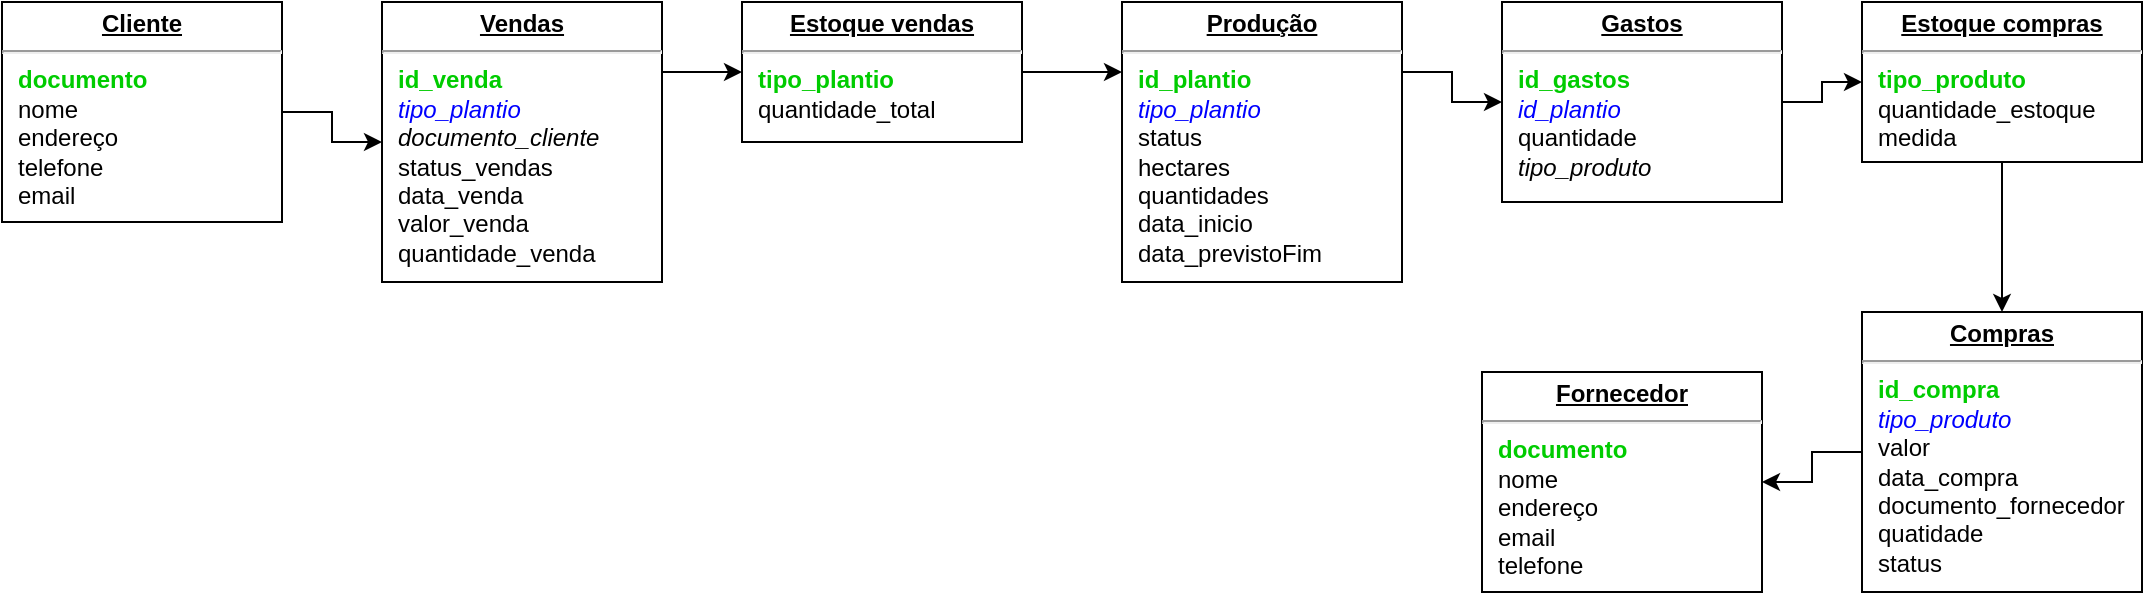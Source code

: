 <mxfile version="10.6.7" type="device"><diagram name="Page-1" id="a7904f86-f2b4-8e86-fa97-74104820619b"><mxGraphModel dx="1320" dy="435" grid="1" gridSize="10" guides="1" tooltips="1" connect="1" arrows="1" fold="1" page="1" pageScale="1" pageWidth="1100" pageHeight="850" background="#ffffff" math="0" shadow="0"><root><mxCell id="0"/><mxCell id="1" parent="0"/><mxCell id="2tiEziDbOU76y5tkLdiT-37" style="edgeStyle=orthogonalEdgeStyle;rounded=0;orthogonalLoop=1;jettySize=auto;html=1;exitX=1;exitY=0.25;exitDx=0;exitDy=0;" edge="1" parent="1" source="24794b860abc3c2d-17" target="2tiEziDbOU76y5tkLdiT-3"><mxGeometry relative="1" as="geometry"/></mxCell><mxCell id="24794b860abc3c2d-17" value="&lt;p style=&quot;margin: 0px ; margin-top: 4px ; text-align: center ; text-decoration: underline&quot;&gt;&lt;b&gt;Produção&lt;/b&gt;&lt;/p&gt;&lt;hr&gt;&lt;p style=&quot;margin: 0px ; margin-left: 8px&quot;&gt;&lt;span&gt;&lt;b&gt;&lt;font color=&quot;#00cc00&quot;&gt;id_plantio&lt;/font&gt;&lt;/b&gt;&lt;/span&gt;&lt;/p&gt;&lt;p style=&quot;margin: 0px ; margin-left: 8px&quot;&gt;&lt;span&gt;&lt;i&gt;&lt;font color=&quot;#0000ff&quot;&gt;tipo_plantio&lt;/font&gt;&lt;/i&gt;&lt;/span&gt;&lt;/p&gt;&lt;p style=&quot;margin: 0px ; margin-left: 8px&quot;&gt;&lt;span&gt;status&lt;/span&gt;&lt;/p&gt;&lt;p style=&quot;margin: 0px ; margin-left: 8px&quot;&gt;&lt;span&gt;hectares&lt;/span&gt;&lt;/p&gt;&lt;p style=&quot;margin: 0px ; margin-left: 8px&quot;&gt;&lt;span&gt;quantidades&lt;/span&gt;&lt;/p&gt;&lt;p style=&quot;margin: 0px ; margin-left: 8px&quot;&gt;&lt;span&gt;data_inicio&lt;/span&gt;&lt;/p&gt;&lt;p style=&quot;margin: 0px ; margin-left: 8px&quot;&gt;data_previstoFim&lt;/p&gt;&lt;p style=&quot;margin: 0px ; margin-left: 8px&quot;&gt;&lt;br&gt;&lt;/p&gt;" style="verticalAlign=top;align=left;overflow=fill;fontSize=12;fontFamily=Helvetica;html=1;rounded=0;shadow=0;comic=0;labelBackgroundColor=none;strokeColor=#000000;strokeWidth=1;fillColor=#ffffff;" parent="1" vertex="1"><mxGeometry x="570" y="10" width="140" height="140" as="geometry"/></mxCell><mxCell id="2tiEziDbOU76y5tkLdiT-9" style="edgeStyle=orthogonalEdgeStyle;rounded=0;orthogonalLoop=1;jettySize=auto;html=1;exitX=1;exitY=0.5;exitDx=0;exitDy=0;entryX=0;entryY=0.5;entryDx=0;entryDy=0;" edge="1" parent="1" source="2tiEziDbOU76y5tkLdiT-1" target="2tiEziDbOU76y5tkLdiT-8"><mxGeometry relative="1" as="geometry"/></mxCell><mxCell id="2tiEziDbOU76y5tkLdiT-1" value="&lt;p style=&quot;margin: 0px ; margin-top: 4px ; text-align: center ; text-decoration: underline&quot;&gt;&lt;b&gt;Cliente&lt;/b&gt;&lt;/p&gt;&lt;hr&gt;&lt;p style=&quot;margin: 0px ; margin-left: 8px&quot;&gt;&lt;span&gt;&lt;b&gt;&lt;font color=&quot;#00cc00&quot;&gt;documento&lt;/font&gt;&lt;/b&gt;&lt;/span&gt;&lt;/p&gt;&lt;p style=&quot;margin: 0px ; margin-left: 8px&quot;&gt;&lt;span&gt;nome&lt;/span&gt;&lt;/p&gt;&lt;p style=&quot;margin: 0px ; margin-left: 8px&quot;&gt;&lt;span&gt;endereço&lt;/span&gt;&lt;/p&gt;&lt;p style=&quot;margin: 0px ; margin-left: 8px&quot;&gt;&lt;span&gt;telefone&lt;/span&gt;&lt;/p&gt;&lt;p style=&quot;margin: 0px ; margin-left: 8px&quot;&gt;&lt;span&gt;email&lt;/span&gt;&lt;/p&gt;&lt;p style=&quot;margin: 0px ; margin-left: 8px&quot;&gt;&lt;br&gt;&lt;/p&gt;" style="verticalAlign=top;align=left;overflow=fill;fontSize=12;fontFamily=Helvetica;html=1;rounded=0;shadow=0;comic=0;labelBackgroundColor=none;strokeColor=#000000;strokeWidth=1;fillColor=#ffffff;" vertex="1" parent="1"><mxGeometry x="10" y="10" width="140" height="110" as="geometry"/></mxCell><mxCell id="2tiEziDbOU76y5tkLdiT-38" style="edgeStyle=orthogonalEdgeStyle;rounded=0;orthogonalLoop=1;jettySize=auto;html=1;exitX=1;exitY=0.5;exitDx=0;exitDy=0;" edge="1" parent="1" source="2tiEziDbOU76y5tkLdiT-3" target="2tiEziDbOU76y5tkLdiT-4"><mxGeometry relative="1" as="geometry"/></mxCell><mxCell id="2tiEziDbOU76y5tkLdiT-3" value="&lt;p style=&quot;margin: 0px ; margin-top: 4px ; text-align: center ; text-decoration: underline&quot;&gt;&lt;b&gt;Gastos&lt;/b&gt;&lt;/p&gt;&lt;hr&gt;&lt;p style=&quot;margin: 0px ; margin-left: 8px&quot;&gt;&lt;b&gt;&lt;font color=&quot;#00cc00&quot;&gt;id_gastos&lt;/font&gt;&lt;/b&gt;&lt;/p&gt;&lt;p style=&quot;margin: 0px ; margin-left: 8px&quot;&gt;&lt;i&gt;&lt;font color=&quot;#0000ff&quot;&gt;id_plantio&lt;/font&gt;&lt;/i&gt;&lt;/p&gt;&lt;p style=&quot;margin: 0px ; margin-left: 8px&quot;&gt;quantidade&lt;/p&gt;&lt;p style=&quot;margin: 0px ; margin-left: 8px&quot;&gt;&lt;i&gt;tipo_produto&lt;/i&gt;&lt;/p&gt;&lt;p style=&quot;margin: 0px ; margin-left: 8px&quot;&gt;&lt;br&gt;&lt;/p&gt;&lt;p style=&quot;margin: 0px ; margin-left: 8px&quot;&gt;&lt;br&gt;&lt;/p&gt;&lt;p style=&quot;margin: 0px ; margin-left: 8px&quot;&gt;&lt;br&gt;&lt;/p&gt;" style="verticalAlign=top;align=left;overflow=fill;fontSize=12;fontFamily=Helvetica;html=1;rounded=0;shadow=0;comic=0;labelBackgroundColor=none;strokeColor=#000000;strokeWidth=1;fillColor=#ffffff;" vertex="1" parent="1"><mxGeometry x="760" y="10" width="140" height="100" as="geometry"/></mxCell><mxCell id="2tiEziDbOU76y5tkLdiT-14" style="edgeStyle=orthogonalEdgeStyle;rounded=0;orthogonalLoop=1;jettySize=auto;html=1;exitX=0.5;exitY=1;exitDx=0;exitDy=0;entryX=0.5;entryY=0;entryDx=0;entryDy=0;" edge="1" parent="1" source="2tiEziDbOU76y5tkLdiT-4" target="2tiEziDbOU76y5tkLdiT-7"><mxGeometry relative="1" as="geometry"/></mxCell><mxCell id="2tiEziDbOU76y5tkLdiT-4" value="&lt;p style=&quot;margin: 0px ; margin-top: 4px ; text-align: center ; text-decoration: underline&quot;&gt;&lt;b&gt;Estoque compras&lt;/b&gt;&lt;/p&gt;&lt;hr&gt;&lt;p style=&quot;margin: 0px ; margin-left: 8px&quot;&gt;&lt;b&gt;&lt;font color=&quot;#00cc00&quot;&gt;tipo_produto&lt;/font&gt;&lt;/b&gt;&lt;/p&gt;&lt;p style=&quot;margin: 0px ; margin-left: 8px&quot;&gt;quantidade_estoque&lt;/p&gt;&lt;p style=&quot;margin: 0px ; margin-left: 8px&quot;&gt;medida&lt;/p&gt;&lt;p style=&quot;margin: 0px ; margin-left: 8px&quot;&gt;&lt;br&gt;&lt;/p&gt;" style="verticalAlign=top;align=left;overflow=fill;fontSize=12;fontFamily=Helvetica;html=1;rounded=0;shadow=0;comic=0;labelBackgroundColor=none;strokeColor=#000000;strokeWidth=1;fillColor=#ffffff;" vertex="1" parent="1"><mxGeometry x="940" y="10" width="140" height="80" as="geometry"/></mxCell><mxCell id="2tiEziDbOU76y5tkLdiT-36" style="edgeStyle=orthogonalEdgeStyle;rounded=0;orthogonalLoop=1;jettySize=auto;html=1;exitX=1;exitY=0.5;exitDx=0;exitDy=0;entryX=0;entryY=0.25;entryDx=0;entryDy=0;" edge="1" parent="1" source="2tiEziDbOU76y5tkLdiT-5" target="24794b860abc3c2d-17"><mxGeometry relative="1" as="geometry"/></mxCell><mxCell id="2tiEziDbOU76y5tkLdiT-5" value="&lt;p style=&quot;margin: 0px ; margin-top: 4px ; text-align: center ; text-decoration: underline&quot;&gt;&lt;b&gt;Estoque vendas&lt;/b&gt;&lt;/p&gt;&lt;hr&gt;&lt;p style=&quot;margin: 0px ; margin-left: 8px&quot;&gt;&lt;b&gt;&lt;font color=&quot;#00cc00&quot;&gt;tipo_plantio&lt;/font&gt;&lt;/b&gt;&lt;/p&gt;&lt;p style=&quot;margin: 0px ; margin-left: 8px&quot;&gt;quantidade_total&lt;/p&gt;&lt;p style=&quot;margin: 0px ; margin-left: 8px&quot;&gt;&lt;br&gt;&lt;/p&gt;" style="verticalAlign=top;align=left;overflow=fill;fontSize=12;fontFamily=Helvetica;html=1;rounded=0;shadow=0;comic=0;labelBackgroundColor=none;strokeColor=#000000;strokeWidth=1;fillColor=#ffffff;" vertex="1" parent="1"><mxGeometry x="380" y="10" width="140" height="70" as="geometry"/></mxCell><mxCell id="2tiEziDbOU76y5tkLdiT-6" value="&lt;p style=&quot;margin: 0px ; margin-top: 4px ; text-align: center ; text-decoration: underline&quot;&gt;&lt;b&gt;Fornecedor&lt;/b&gt;&lt;/p&gt;&lt;hr&gt;&lt;p style=&quot;margin: 0px ; margin-left: 8px&quot;&gt;&lt;b&gt;&lt;font color=&quot;#00cc00&quot;&gt;documento&lt;/font&gt;&lt;/b&gt;&lt;/p&gt;&lt;p style=&quot;margin: 0px ; margin-left: 8px&quot;&gt;nome&lt;/p&gt;&lt;p style=&quot;margin: 0px ; margin-left: 8px&quot;&gt;endereço&lt;/p&gt;&lt;p style=&quot;margin: 0px ; margin-left: 8px&quot;&gt;email&lt;/p&gt;&lt;p style=&quot;margin: 0px ; margin-left: 8px&quot;&gt;telefone&lt;/p&gt;&lt;p style=&quot;margin: 0px ; margin-left: 8px&quot;&gt;&lt;br&gt;&lt;/p&gt;" style="verticalAlign=top;align=left;overflow=fill;fontSize=12;fontFamily=Helvetica;html=1;rounded=0;shadow=0;comic=0;labelBackgroundColor=none;strokeColor=#000000;strokeWidth=1;fillColor=#ffffff;" vertex="1" parent="1"><mxGeometry x="750" y="195" width="140" height="110" as="geometry"/></mxCell><mxCell id="2tiEziDbOU76y5tkLdiT-40" style="edgeStyle=orthogonalEdgeStyle;rounded=0;orthogonalLoop=1;jettySize=auto;html=1;exitX=0;exitY=0.5;exitDx=0;exitDy=0;entryX=1;entryY=0.5;entryDx=0;entryDy=0;" edge="1" parent="1" source="2tiEziDbOU76y5tkLdiT-7" target="2tiEziDbOU76y5tkLdiT-6"><mxGeometry relative="1" as="geometry"/></mxCell><mxCell id="2tiEziDbOU76y5tkLdiT-7" value="&lt;p style=&quot;margin: 0px ; margin-top: 4px ; text-align: center ; text-decoration: underline&quot;&gt;&lt;b&gt;Compras&lt;/b&gt;&lt;/p&gt;&lt;hr&gt;&lt;p style=&quot;margin: 0px ; margin-left: 8px&quot;&gt;&lt;b&gt;&lt;font color=&quot;#00cc00&quot;&gt;id_compra&lt;/font&gt;&lt;/b&gt;&lt;/p&gt;&lt;p style=&quot;margin: 0px ; margin-left: 8px&quot;&gt;&lt;i&gt;&lt;font color=&quot;#0000ff&quot;&gt;tipo_produto&lt;/font&gt;&lt;/i&gt;&lt;/p&gt;&lt;p style=&quot;margin: 0px ; margin-left: 8px&quot;&gt;valor&lt;/p&gt;&lt;p style=&quot;margin: 0px ; margin-left: 8px&quot;&gt;data_compra&lt;/p&gt;&lt;p style=&quot;margin: 0px ; margin-left: 8px&quot;&gt;documento_fornecedor&lt;/p&gt;&lt;p style=&quot;margin: 0px ; margin-left: 8px&quot;&gt;quatidade&lt;/p&gt;&lt;p style=&quot;margin: 0px ; margin-left: 8px&quot;&gt;status&lt;/p&gt;&lt;p style=&quot;margin: 0px ; margin-left: 8px&quot;&gt;&lt;br&gt;&lt;/p&gt;" style="verticalAlign=top;align=left;overflow=fill;fontSize=12;fontFamily=Helvetica;html=1;rounded=0;shadow=0;comic=0;labelBackgroundColor=none;strokeColor=#000000;strokeWidth=1;fillColor=#ffffff;" vertex="1" parent="1"><mxGeometry x="940" y="165" width="140" height="140" as="geometry"/></mxCell><mxCell id="2tiEziDbOU76y5tkLdiT-33" style="edgeStyle=orthogonalEdgeStyle;rounded=0;orthogonalLoop=1;jettySize=auto;html=1;exitX=1;exitY=0.25;exitDx=0;exitDy=0;" edge="1" parent="1" source="2tiEziDbOU76y5tkLdiT-8"><mxGeometry relative="1" as="geometry"><mxPoint x="380" y="45" as="targetPoint"/></mxGeometry></mxCell><mxCell id="2tiEziDbOU76y5tkLdiT-8" value="&lt;p style=&quot;margin: 0px ; margin-top: 4px ; text-align: center ; text-decoration: underline&quot;&gt;&lt;b&gt;Vendas&lt;/b&gt;&lt;/p&gt;&lt;hr&gt;&lt;p style=&quot;margin: 0px ; margin-left: 8px&quot;&gt;&lt;b&gt;&lt;font color=&quot;#00cc00&quot;&gt;id_venda&lt;/font&gt;&lt;/b&gt;&lt;/p&gt;&lt;p style=&quot;margin: 0px ; margin-left: 8px&quot;&gt;&lt;i&gt;&lt;font color=&quot;#0000ff&quot;&gt;tipo_plantio&lt;/font&gt;&lt;/i&gt;&lt;/p&gt;&lt;p style=&quot;margin: 0px ; margin-left: 8px&quot;&gt;&lt;i&gt;documento_cliente&lt;/i&gt;&lt;/p&gt;&lt;p style=&quot;margin: 0px ; margin-left: 8px&quot;&gt;status_vendas&lt;/p&gt;&lt;p style=&quot;margin: 0px ; margin-left: 8px&quot;&gt;data_venda&lt;/p&gt;&lt;p style=&quot;margin: 0px ; margin-left: 8px&quot;&gt;valor_venda&lt;/p&gt;&lt;p style=&quot;margin: 0px ; margin-left: 8px&quot;&gt;quantidade_venda&lt;/p&gt;" style="verticalAlign=top;align=left;overflow=fill;fontSize=12;fontFamily=Helvetica;html=1;rounded=0;shadow=0;comic=0;labelBackgroundColor=none;strokeColor=#000000;strokeWidth=1;fillColor=#ffffff;" vertex="1" parent="1"><mxGeometry x="200" y="10" width="140" height="140" as="geometry"/></mxCell></root></mxGraphModel></diagram></mxfile>